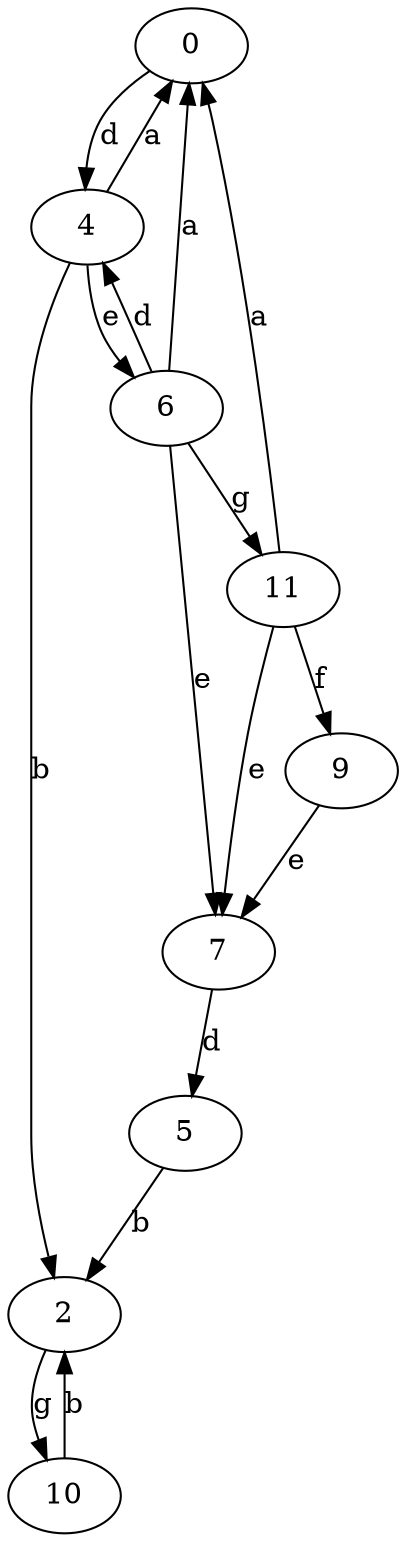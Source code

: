 strict digraph  {
0;
2;
4;
5;
6;
7;
9;
10;
11;
0 -> 4  [label=d];
2 -> 10  [label=g];
4 -> 0  [label=a];
4 -> 2  [label=b];
4 -> 6  [label=e];
5 -> 2  [label=b];
6 -> 0  [label=a];
6 -> 4  [label=d];
6 -> 7  [label=e];
6 -> 11  [label=g];
7 -> 5  [label=d];
9 -> 7  [label=e];
10 -> 2  [label=b];
11 -> 0  [label=a];
11 -> 7  [label=e];
11 -> 9  [label=f];
}
